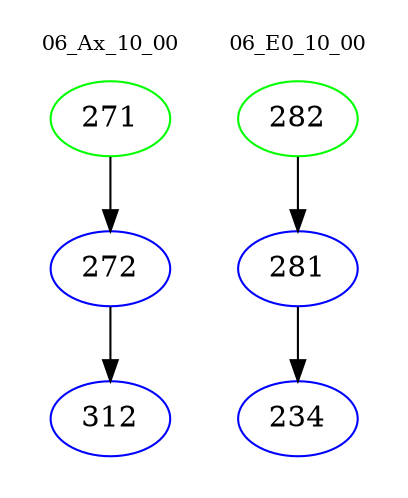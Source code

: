 digraph{
subgraph cluster_0 {
color = white
label = "06_Ax_10_00";
fontsize=10;
T0_271 [label="271", color="green"]
T0_271 -> T0_272 [color="black"]
T0_272 [label="272", color="blue"]
T0_272 -> T0_312 [color="black"]
T0_312 [label="312", color="blue"]
}
subgraph cluster_1 {
color = white
label = "06_E0_10_00";
fontsize=10;
T1_282 [label="282", color="green"]
T1_282 -> T1_281 [color="black"]
T1_281 [label="281", color="blue"]
T1_281 -> T1_234 [color="black"]
T1_234 [label="234", color="blue"]
}
}
